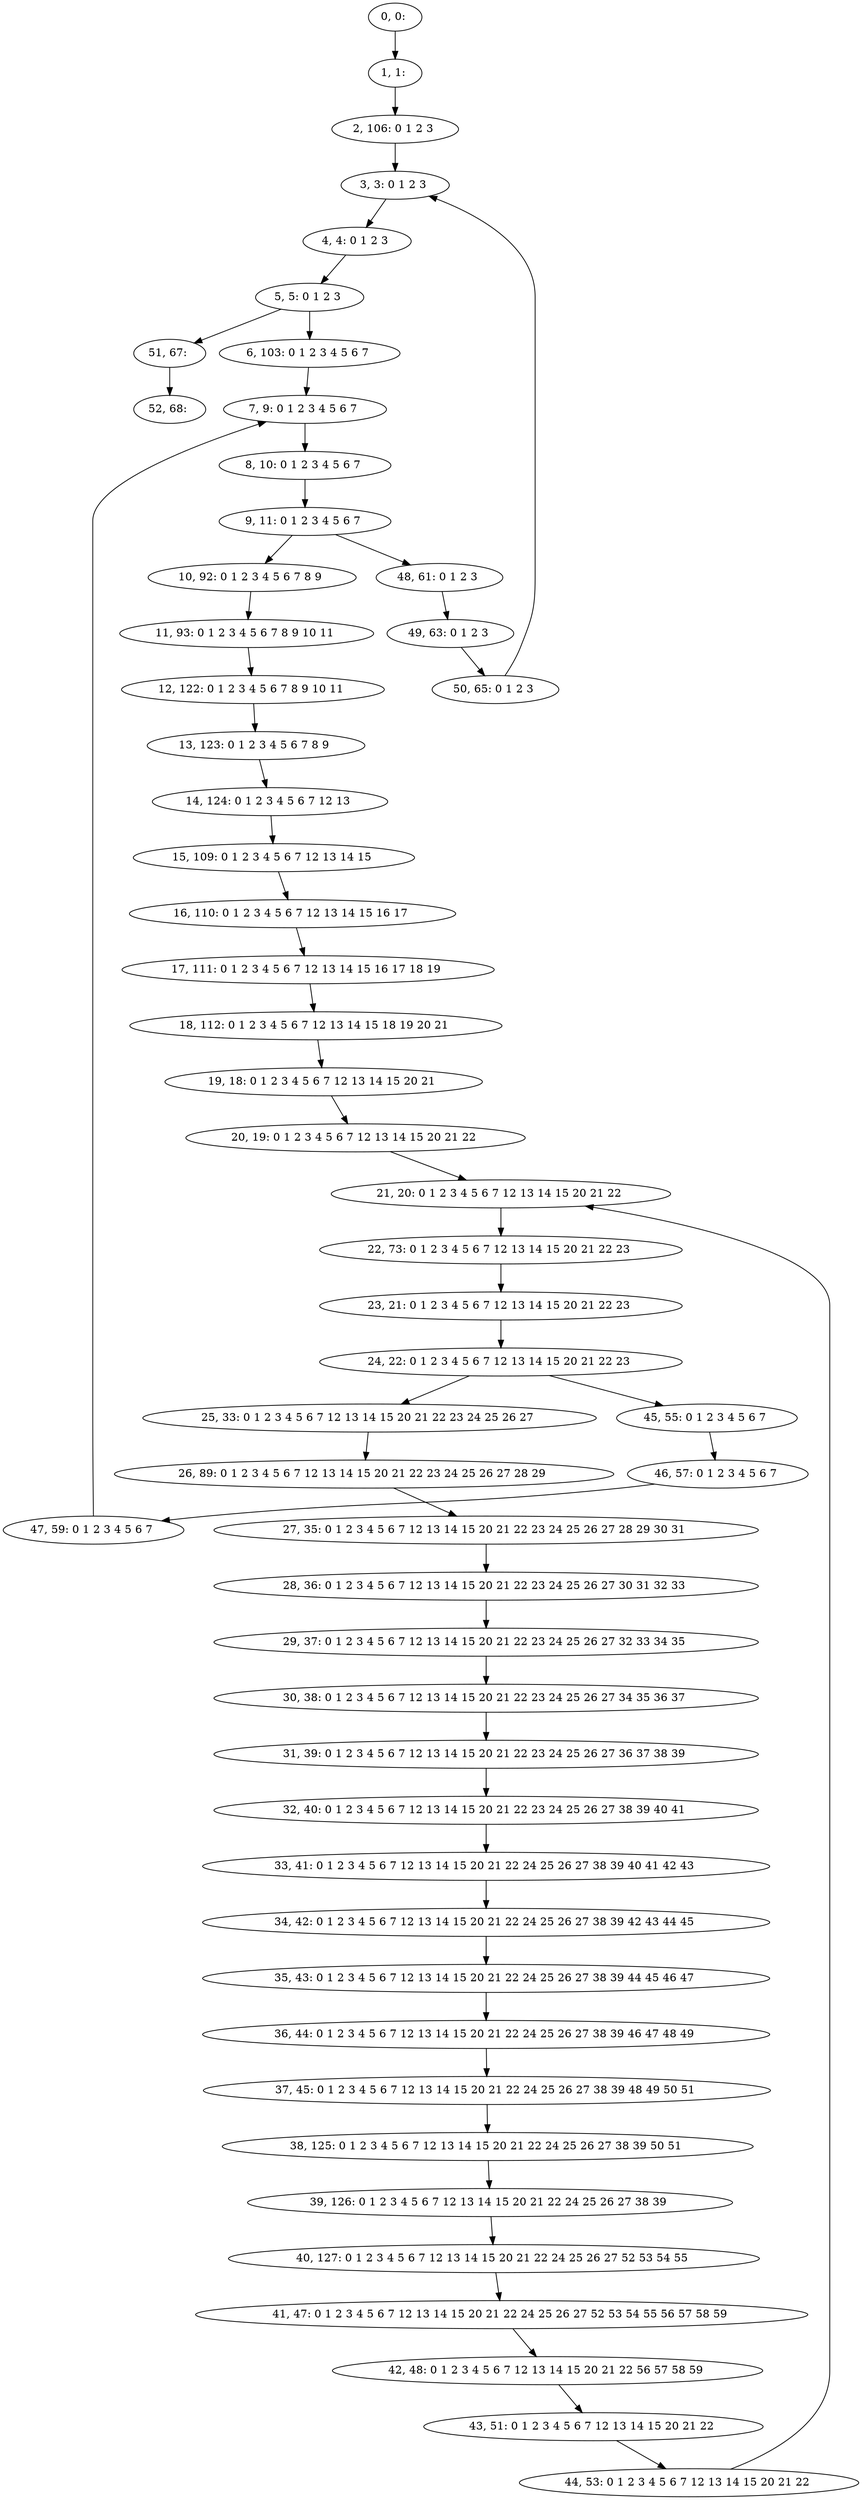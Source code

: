 digraph G {
0[label="0, 0: "];
1[label="1, 1: "];
2[label="2, 106: 0 1 2 3 "];
3[label="3, 3: 0 1 2 3 "];
4[label="4, 4: 0 1 2 3 "];
5[label="5, 5: 0 1 2 3 "];
6[label="6, 103: 0 1 2 3 4 5 6 7 "];
7[label="7, 9: 0 1 2 3 4 5 6 7 "];
8[label="8, 10: 0 1 2 3 4 5 6 7 "];
9[label="9, 11: 0 1 2 3 4 5 6 7 "];
10[label="10, 92: 0 1 2 3 4 5 6 7 8 9 "];
11[label="11, 93: 0 1 2 3 4 5 6 7 8 9 10 11 "];
12[label="12, 122: 0 1 2 3 4 5 6 7 8 9 10 11 "];
13[label="13, 123: 0 1 2 3 4 5 6 7 8 9 "];
14[label="14, 124: 0 1 2 3 4 5 6 7 12 13 "];
15[label="15, 109: 0 1 2 3 4 5 6 7 12 13 14 15 "];
16[label="16, 110: 0 1 2 3 4 5 6 7 12 13 14 15 16 17 "];
17[label="17, 111: 0 1 2 3 4 5 6 7 12 13 14 15 16 17 18 19 "];
18[label="18, 112: 0 1 2 3 4 5 6 7 12 13 14 15 18 19 20 21 "];
19[label="19, 18: 0 1 2 3 4 5 6 7 12 13 14 15 20 21 "];
20[label="20, 19: 0 1 2 3 4 5 6 7 12 13 14 15 20 21 22 "];
21[label="21, 20: 0 1 2 3 4 5 6 7 12 13 14 15 20 21 22 "];
22[label="22, 73: 0 1 2 3 4 5 6 7 12 13 14 15 20 21 22 23 "];
23[label="23, 21: 0 1 2 3 4 5 6 7 12 13 14 15 20 21 22 23 "];
24[label="24, 22: 0 1 2 3 4 5 6 7 12 13 14 15 20 21 22 23 "];
25[label="25, 33: 0 1 2 3 4 5 6 7 12 13 14 15 20 21 22 23 24 25 26 27 "];
26[label="26, 89: 0 1 2 3 4 5 6 7 12 13 14 15 20 21 22 23 24 25 26 27 28 29 "];
27[label="27, 35: 0 1 2 3 4 5 6 7 12 13 14 15 20 21 22 23 24 25 26 27 28 29 30 31 "];
28[label="28, 36: 0 1 2 3 4 5 6 7 12 13 14 15 20 21 22 23 24 25 26 27 30 31 32 33 "];
29[label="29, 37: 0 1 2 3 4 5 6 7 12 13 14 15 20 21 22 23 24 25 26 27 32 33 34 35 "];
30[label="30, 38: 0 1 2 3 4 5 6 7 12 13 14 15 20 21 22 23 24 25 26 27 34 35 36 37 "];
31[label="31, 39: 0 1 2 3 4 5 6 7 12 13 14 15 20 21 22 23 24 25 26 27 36 37 38 39 "];
32[label="32, 40: 0 1 2 3 4 5 6 7 12 13 14 15 20 21 22 23 24 25 26 27 38 39 40 41 "];
33[label="33, 41: 0 1 2 3 4 5 6 7 12 13 14 15 20 21 22 24 25 26 27 38 39 40 41 42 43 "];
34[label="34, 42: 0 1 2 3 4 5 6 7 12 13 14 15 20 21 22 24 25 26 27 38 39 42 43 44 45 "];
35[label="35, 43: 0 1 2 3 4 5 6 7 12 13 14 15 20 21 22 24 25 26 27 38 39 44 45 46 47 "];
36[label="36, 44: 0 1 2 3 4 5 6 7 12 13 14 15 20 21 22 24 25 26 27 38 39 46 47 48 49 "];
37[label="37, 45: 0 1 2 3 4 5 6 7 12 13 14 15 20 21 22 24 25 26 27 38 39 48 49 50 51 "];
38[label="38, 125: 0 1 2 3 4 5 6 7 12 13 14 15 20 21 22 24 25 26 27 38 39 50 51 "];
39[label="39, 126: 0 1 2 3 4 5 6 7 12 13 14 15 20 21 22 24 25 26 27 38 39 "];
40[label="40, 127: 0 1 2 3 4 5 6 7 12 13 14 15 20 21 22 24 25 26 27 52 53 54 55 "];
41[label="41, 47: 0 1 2 3 4 5 6 7 12 13 14 15 20 21 22 24 25 26 27 52 53 54 55 56 57 58 59 "];
42[label="42, 48: 0 1 2 3 4 5 6 7 12 13 14 15 20 21 22 56 57 58 59 "];
43[label="43, 51: 0 1 2 3 4 5 6 7 12 13 14 15 20 21 22 "];
44[label="44, 53: 0 1 2 3 4 5 6 7 12 13 14 15 20 21 22 "];
45[label="45, 55: 0 1 2 3 4 5 6 7 "];
46[label="46, 57: 0 1 2 3 4 5 6 7 "];
47[label="47, 59: 0 1 2 3 4 5 6 7 "];
48[label="48, 61: 0 1 2 3 "];
49[label="49, 63: 0 1 2 3 "];
50[label="50, 65: 0 1 2 3 "];
51[label="51, 67: "];
52[label="52, 68: "];
0->1 ;
1->2 ;
2->3 ;
3->4 ;
4->5 ;
5->6 ;
5->51 ;
6->7 ;
7->8 ;
8->9 ;
9->10 ;
9->48 ;
10->11 ;
11->12 ;
12->13 ;
13->14 ;
14->15 ;
15->16 ;
16->17 ;
17->18 ;
18->19 ;
19->20 ;
20->21 ;
21->22 ;
22->23 ;
23->24 ;
24->25 ;
24->45 ;
25->26 ;
26->27 ;
27->28 ;
28->29 ;
29->30 ;
30->31 ;
31->32 ;
32->33 ;
33->34 ;
34->35 ;
35->36 ;
36->37 ;
37->38 ;
38->39 ;
39->40 ;
40->41 ;
41->42 ;
42->43 ;
43->44 ;
44->21 ;
45->46 ;
46->47 ;
47->7 ;
48->49 ;
49->50 ;
50->3 ;
51->52 ;
}
